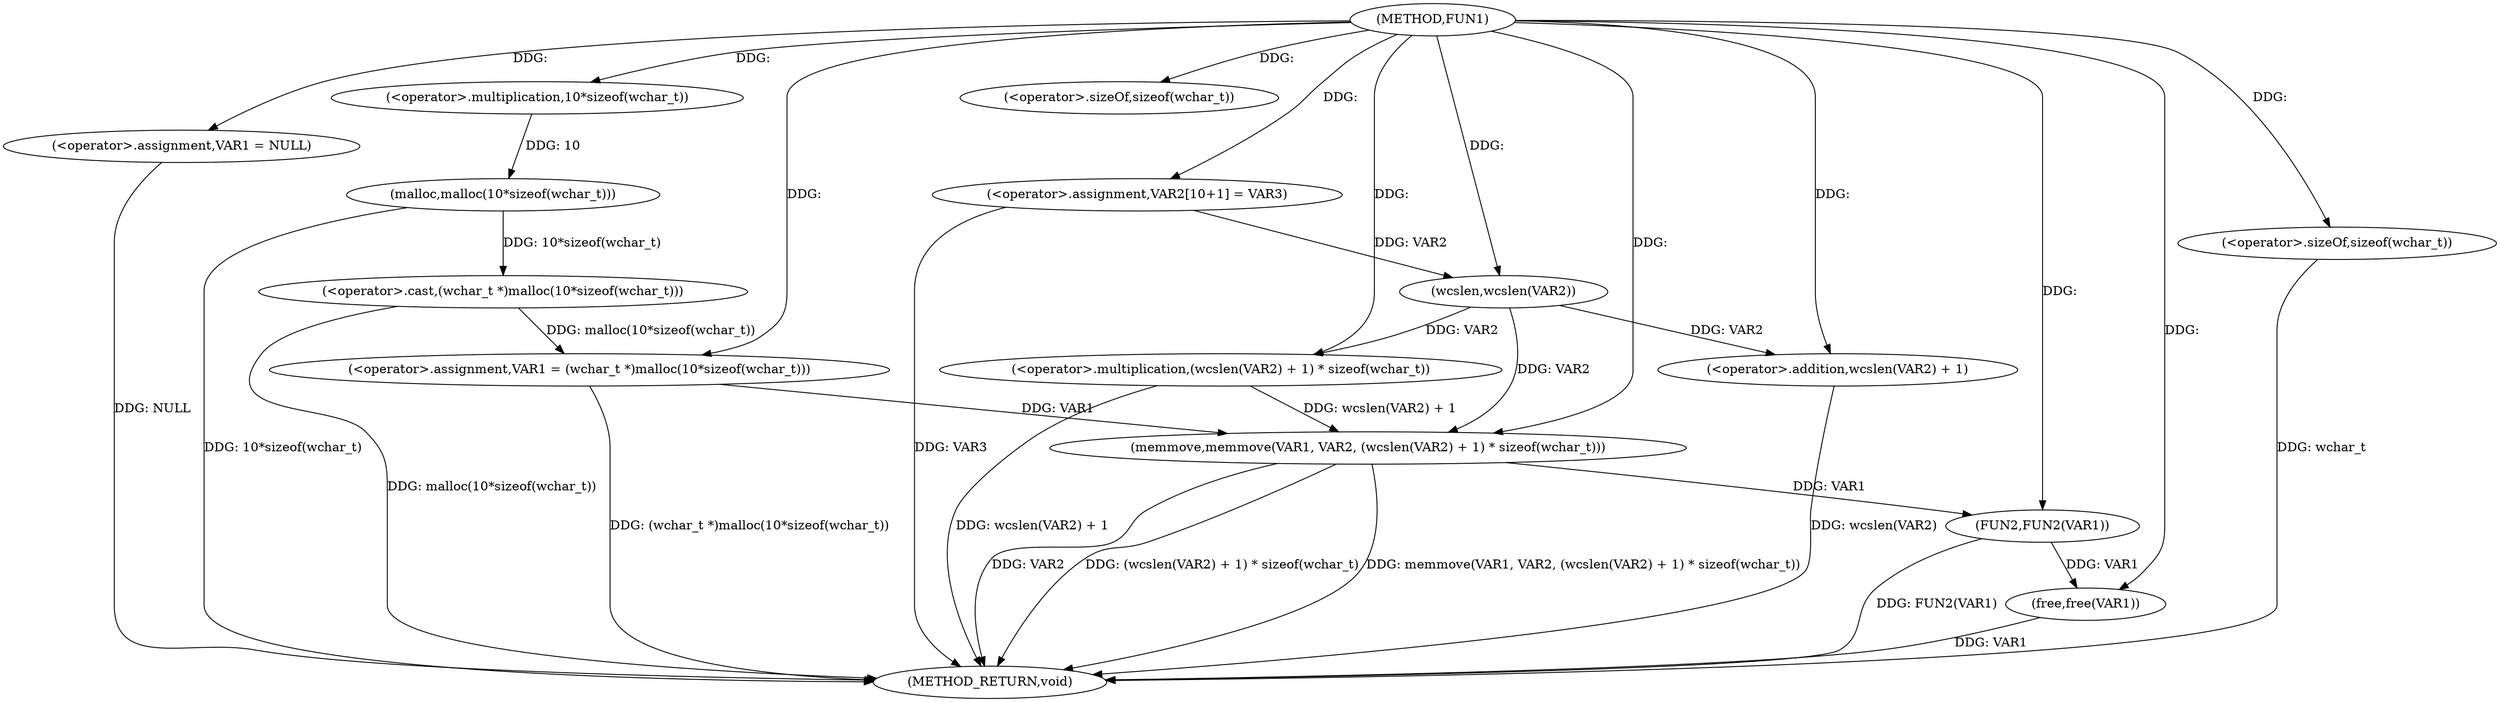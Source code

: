 digraph FUN1 {  
"1000100" [label = "(METHOD,FUN1)" ]
"1000136" [label = "(METHOD_RETURN,void)" ]
"1000103" [label = "(<operator>.assignment,VAR1 = NULL)" ]
"1000108" [label = "(<operator>.assignment,VAR1 = (wchar_t *)malloc(10*sizeof(wchar_t)))" ]
"1000110" [label = "(<operator>.cast,(wchar_t *)malloc(10*sizeof(wchar_t)))" ]
"1000112" [label = "(malloc,malloc(10*sizeof(wchar_t)))" ]
"1000113" [label = "(<operator>.multiplication,10*sizeof(wchar_t))" ]
"1000115" [label = "(<operator>.sizeOf,sizeof(wchar_t))" ]
"1000119" [label = "(<operator>.assignment,VAR2[10+1] = VAR3)" ]
"1000122" [label = "(memmove,memmove(VAR1, VAR2, (wcslen(VAR2) + 1) * sizeof(wchar_t)))" ]
"1000125" [label = "(<operator>.multiplication,(wcslen(VAR2) + 1) * sizeof(wchar_t))" ]
"1000126" [label = "(<operator>.addition,wcslen(VAR2) + 1)" ]
"1000127" [label = "(wcslen,wcslen(VAR2))" ]
"1000130" [label = "(<operator>.sizeOf,sizeof(wchar_t))" ]
"1000132" [label = "(FUN2,FUN2(VAR1))" ]
"1000134" [label = "(free,free(VAR1))" ]
  "1000122" -> "1000136"  [ label = "DDG: (wcslen(VAR2) + 1) * sizeof(wchar_t)"] 
  "1000103" -> "1000136"  [ label = "DDG: NULL"] 
  "1000132" -> "1000136"  [ label = "DDG: FUN2(VAR1)"] 
  "1000119" -> "1000136"  [ label = "DDG: VAR3"] 
  "1000126" -> "1000136"  [ label = "DDG: wcslen(VAR2)"] 
  "1000110" -> "1000136"  [ label = "DDG: malloc(10*sizeof(wchar_t))"] 
  "1000122" -> "1000136"  [ label = "DDG: memmove(VAR1, VAR2, (wcslen(VAR2) + 1) * sizeof(wchar_t))"] 
  "1000125" -> "1000136"  [ label = "DDG: wcslen(VAR2) + 1"] 
  "1000134" -> "1000136"  [ label = "DDG: VAR1"] 
  "1000112" -> "1000136"  [ label = "DDG: 10*sizeof(wchar_t)"] 
  "1000108" -> "1000136"  [ label = "DDG: (wchar_t *)malloc(10*sizeof(wchar_t))"] 
  "1000130" -> "1000136"  [ label = "DDG: wchar_t"] 
  "1000122" -> "1000136"  [ label = "DDG: VAR2"] 
  "1000100" -> "1000103"  [ label = "DDG: "] 
  "1000110" -> "1000108"  [ label = "DDG: malloc(10*sizeof(wchar_t))"] 
  "1000100" -> "1000108"  [ label = "DDG: "] 
  "1000112" -> "1000110"  [ label = "DDG: 10*sizeof(wchar_t)"] 
  "1000113" -> "1000112"  [ label = "DDG: 10"] 
  "1000100" -> "1000113"  [ label = "DDG: "] 
  "1000100" -> "1000115"  [ label = "DDG: "] 
  "1000100" -> "1000119"  [ label = "DDG: "] 
  "1000108" -> "1000122"  [ label = "DDG: VAR1"] 
  "1000100" -> "1000122"  [ label = "DDG: "] 
  "1000127" -> "1000122"  [ label = "DDG: VAR2"] 
  "1000125" -> "1000122"  [ label = "DDG: wcslen(VAR2) + 1"] 
  "1000127" -> "1000125"  [ label = "DDG: VAR2"] 
  "1000100" -> "1000125"  [ label = "DDG: "] 
  "1000127" -> "1000126"  [ label = "DDG: VAR2"] 
  "1000119" -> "1000127"  [ label = "DDG: VAR2"] 
  "1000100" -> "1000127"  [ label = "DDG: "] 
  "1000100" -> "1000126"  [ label = "DDG: "] 
  "1000100" -> "1000130"  [ label = "DDG: "] 
  "1000122" -> "1000132"  [ label = "DDG: VAR1"] 
  "1000100" -> "1000132"  [ label = "DDG: "] 
  "1000132" -> "1000134"  [ label = "DDG: VAR1"] 
  "1000100" -> "1000134"  [ label = "DDG: "] 
}

